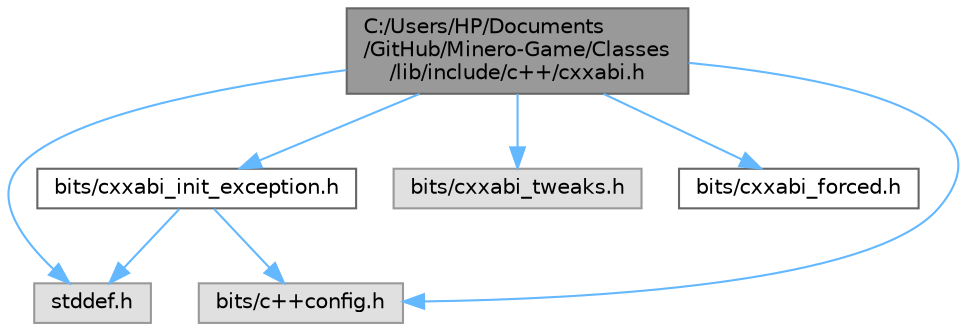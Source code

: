 digraph "C:/Users/HP/Documents/GitHub/Minero-Game/Classes/lib/include/c++/cxxabi.h"
{
 // LATEX_PDF_SIZE
  bgcolor="transparent";
  edge [fontname=Helvetica,fontsize=10,labelfontname=Helvetica,labelfontsize=10];
  node [fontname=Helvetica,fontsize=10,shape=box,height=0.2,width=0.4];
  Node1 [id="Node000001",label="C:/Users/HP/Documents\l/GitHub/Minero-Game/Classes\l/lib/include/c++/cxxabi.h",height=0.2,width=0.4,color="gray40", fillcolor="grey60", style="filled", fontcolor="black",tooltip=" "];
  Node1 -> Node2 [id="edge8_Node000001_Node000002",color="steelblue1",style="solid",tooltip=" "];
  Node2 [id="Node000002",label="stddef.h",height=0.2,width=0.4,color="grey60", fillcolor="#E0E0E0", style="filled",tooltip=" "];
  Node1 -> Node3 [id="edge9_Node000001_Node000003",color="steelblue1",style="solid",tooltip=" "];
  Node3 [id="Node000003",label="bits/c++config.h",height=0.2,width=0.4,color="grey60", fillcolor="#E0E0E0", style="filled",tooltip=" "];
  Node1 -> Node4 [id="edge10_Node000001_Node000004",color="steelblue1",style="solid",tooltip=" "];
  Node4 [id="Node000004",label="bits/cxxabi_tweaks.h",height=0.2,width=0.4,color="grey60", fillcolor="#E0E0E0", style="filled",tooltip=" "];
  Node1 -> Node5 [id="edge11_Node000001_Node000005",color="steelblue1",style="solid",tooltip=" "];
  Node5 [id="Node000005",label="bits/cxxabi_forced.h",height=0.2,width=0.4,color="grey40", fillcolor="white", style="filled",URL="$_classes_2lib_2include_2c_09_09_2bits_2cxxabi__forced_8h.html",tooltip=" "];
  Node1 -> Node6 [id="edge12_Node000001_Node000006",color="steelblue1",style="solid",tooltip=" "];
  Node6 [id="Node000006",label="bits/cxxabi_init_exception.h",height=0.2,width=0.4,color="grey40", fillcolor="white", style="filled",URL="$_classes_2lib_2include_2c_09_09_2bits_2cxxabi__init__exception_8h.html",tooltip=" "];
  Node6 -> Node2 [id="edge13_Node000006_Node000002",color="steelblue1",style="solid",tooltip=" "];
  Node6 -> Node3 [id="edge14_Node000006_Node000003",color="steelblue1",style="solid",tooltip=" "];
}
